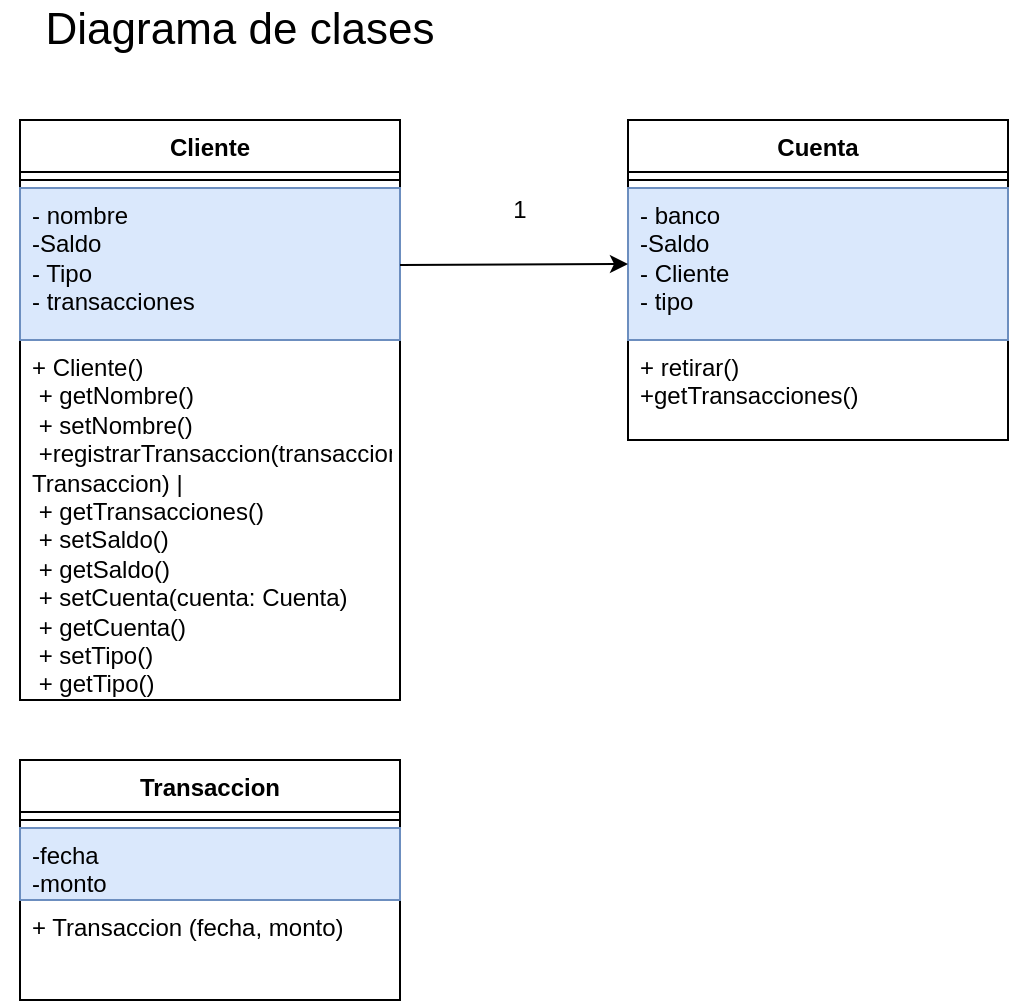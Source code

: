 <mxfile version="21.6.8" type="device">
  <diagram name="Página-1" id="Ve0nIA-1IrsDlV6a7ZMl">
    <mxGraphModel dx="1050" dy="623" grid="1" gridSize="10" guides="1" tooltips="1" connect="1" arrows="1" fold="1" page="1" pageScale="1" pageWidth="827" pageHeight="1169" math="0" shadow="0">
      <root>
        <mxCell id="0" />
        <mxCell id="1" parent="0" />
        <mxCell id="ZOAB4OSiEKq6wIHpvmVX-2" value="Cliente" style="swimlane;fontStyle=1;align=center;verticalAlign=top;childLayout=stackLayout;horizontal=1;startSize=26;horizontalStack=0;resizeParent=1;resizeParentMax=0;resizeLast=0;collapsible=1;marginBottom=0;whiteSpace=wrap;html=1;" parent="1" vertex="1">
          <mxGeometry x="110" y="130" width="190" height="290" as="geometry" />
        </mxCell>
        <mxCell id="ZOAB4OSiEKq6wIHpvmVX-4" value="" style="line;strokeWidth=1;fillColor=none;align=left;verticalAlign=middle;spacingTop=-1;spacingLeft=3;spacingRight=3;rotatable=0;labelPosition=right;points=[];portConstraint=eastwest;strokeColor=inherit;" parent="ZOAB4OSiEKq6wIHpvmVX-2" vertex="1">
          <mxGeometry y="26" width="190" height="8" as="geometry" />
        </mxCell>
        <mxCell id="ZOAB4OSiEKq6wIHpvmVX-3" value="- nombre&lt;br&gt;-Saldo&lt;br&gt;- Tipo&lt;br&gt;- transacciones  " style="text;align=left;verticalAlign=top;spacingLeft=4;spacingRight=4;overflow=hidden;rotatable=0;points=[[0,0.5],[1,0.5]];portConstraint=eastwest;whiteSpace=wrap;html=1;fillColor=#dae8fc;strokeColor=#6c8ebf;" parent="ZOAB4OSiEKq6wIHpvmVX-2" vertex="1">
          <mxGeometry y="34" width="190" height="76" as="geometry" />
        </mxCell>
        <mxCell id="ZOAB4OSiEKq6wIHpvmVX-5" value="&lt;div&gt;+ Cliente()&amp;nbsp; &amp;nbsp; &amp;nbsp; &amp;nbsp; &amp;nbsp; &amp;nbsp;&lt;/div&gt;&lt;div&gt;&amp;nbsp;+ getNombre()&amp;nbsp; &amp;nbsp; &amp;nbsp; &amp;nbsp; &amp;nbsp;&lt;/div&gt;&lt;div&gt;&amp;nbsp;+ setNombre()&amp;nbsp; &amp;nbsp; &amp;nbsp; &amp;nbsp; &amp;nbsp;&lt;/div&gt;&lt;div&gt;&amp;nbsp;+registrarTransaccion(transaccion: Transaccion) |&lt;/div&gt;&lt;div&gt;&amp;nbsp;+ getTransacciones()&amp;nbsp;&amp;nbsp;&lt;/div&gt;&lt;div&gt;&amp;nbsp;+ setSaldo()&amp;nbsp; &amp;nbsp; &amp;nbsp; &amp;nbsp; &amp;nbsp;&amp;nbsp;&lt;/div&gt;&lt;div&gt;&amp;nbsp;+ getSaldo()&amp;nbsp; &amp;nbsp; &amp;nbsp; &amp;nbsp; &amp;nbsp;&amp;nbsp;&lt;/div&gt;&lt;div&gt;&amp;nbsp;+ setCuenta(cuenta: Cuenta)&amp;nbsp;&lt;/div&gt;&lt;div&gt;&amp;nbsp;+ getCuenta()&amp;nbsp; &amp;nbsp; &amp;nbsp; &amp;nbsp; &amp;nbsp;&lt;/div&gt;&lt;div&gt;&amp;nbsp;+ setTipo()&amp;nbsp; &amp;nbsp; &amp;nbsp; &amp;nbsp; &amp;nbsp; &amp;nbsp;&lt;/div&gt;&lt;div&gt;&amp;nbsp;+ getTipo()&amp;nbsp; &amp;nbsp;&amp;nbsp;&lt;/div&gt;" style="text;strokeColor=none;fillColor=none;align=left;verticalAlign=top;spacingLeft=4;spacingRight=4;overflow=hidden;rotatable=0;points=[[0,0.5],[1,0.5]];portConstraint=eastwest;whiteSpace=wrap;html=1;" parent="ZOAB4OSiEKq6wIHpvmVX-2" vertex="1">
          <mxGeometry y="110" width="190" height="180" as="geometry" />
        </mxCell>
        <mxCell id="bxug4a2tuSKvF128QgMq-1" value="Cuenta" style="swimlane;fontStyle=1;align=center;verticalAlign=top;childLayout=stackLayout;horizontal=1;startSize=26;horizontalStack=0;resizeParent=1;resizeParentMax=0;resizeLast=0;collapsible=1;marginBottom=0;whiteSpace=wrap;html=1;" vertex="1" parent="1">
          <mxGeometry x="414" y="130" width="190" height="160" as="geometry" />
        </mxCell>
        <mxCell id="bxug4a2tuSKvF128QgMq-2" value="" style="line;strokeWidth=1;fillColor=none;align=left;verticalAlign=middle;spacingTop=-1;spacingLeft=3;spacingRight=3;rotatable=0;labelPosition=right;points=[];portConstraint=eastwest;strokeColor=inherit;" vertex="1" parent="bxug4a2tuSKvF128QgMq-1">
          <mxGeometry y="26" width="190" height="8" as="geometry" />
        </mxCell>
        <mxCell id="bxug4a2tuSKvF128QgMq-3" value="- banco&lt;br&gt;-Saldo&lt;br&gt;- Cliente&lt;br&gt;- tipo" style="text;align=left;verticalAlign=top;spacingLeft=4;spacingRight=4;overflow=hidden;rotatable=0;points=[[0,0.5],[1,0.5]];portConstraint=eastwest;whiteSpace=wrap;html=1;fillColor=#dae8fc;strokeColor=#6c8ebf;" vertex="1" parent="bxug4a2tuSKvF128QgMq-1">
          <mxGeometry y="34" width="190" height="76" as="geometry" />
        </mxCell>
        <mxCell id="bxug4a2tuSKvF128QgMq-4" value="+ retirar()&lt;br&gt;&lt;div style=&quot;&quot;&gt;&lt;span style=&quot;background-color: initial;&quot;&gt;+getTransacciones()&lt;/span&gt;&lt;/div&gt;" style="text;strokeColor=none;fillColor=none;align=left;verticalAlign=top;spacingLeft=4;spacingRight=4;overflow=hidden;rotatable=0;points=[[0,0.5],[1,0.5]];portConstraint=eastwest;whiteSpace=wrap;html=1;" vertex="1" parent="bxug4a2tuSKvF128QgMq-1">
          <mxGeometry y="110" width="190" height="50" as="geometry" />
        </mxCell>
        <mxCell id="bxug4a2tuSKvF128QgMq-6" value="" style="endArrow=classic;html=1;rounded=0;exitX=1;exitY=0.25;exitDx=0;exitDy=0;entryX=0;entryY=0.5;entryDx=0;entryDy=0;" edge="1" parent="1" source="ZOAB4OSiEKq6wIHpvmVX-2" target="bxug4a2tuSKvF128QgMq-3">
          <mxGeometry width="50" height="50" relative="1" as="geometry">
            <mxPoint x="390" y="410" as="sourcePoint" />
            <mxPoint x="440" y="360" as="targetPoint" />
          </mxGeometry>
        </mxCell>
        <mxCell id="bxug4a2tuSKvF128QgMq-7" value="1" style="text;html=1;strokeColor=none;fillColor=none;align=center;verticalAlign=middle;whiteSpace=wrap;rounded=0;" vertex="1" parent="1">
          <mxGeometry x="330" y="160" width="60" height="30" as="geometry" />
        </mxCell>
        <mxCell id="bxug4a2tuSKvF128QgMq-9" value="Transaccion" style="swimlane;fontStyle=1;align=center;verticalAlign=top;childLayout=stackLayout;horizontal=1;startSize=26;horizontalStack=0;resizeParent=1;resizeParentMax=0;resizeLast=0;collapsible=1;marginBottom=0;whiteSpace=wrap;html=1;" vertex="1" parent="1">
          <mxGeometry x="110" y="450" width="190" height="120" as="geometry" />
        </mxCell>
        <mxCell id="bxug4a2tuSKvF128QgMq-10" value="" style="line;strokeWidth=1;fillColor=none;align=left;verticalAlign=middle;spacingTop=-1;spacingLeft=3;spacingRight=3;rotatable=0;labelPosition=right;points=[];portConstraint=eastwest;strokeColor=inherit;" vertex="1" parent="bxug4a2tuSKvF128QgMq-9">
          <mxGeometry y="26" width="190" height="8" as="geometry" />
        </mxCell>
        <mxCell id="bxug4a2tuSKvF128QgMq-11" value="-fecha&lt;br&gt;-monto" style="text;align=left;verticalAlign=top;spacingLeft=4;spacingRight=4;overflow=hidden;rotatable=0;points=[[0,0.5],[1,0.5]];portConstraint=eastwest;whiteSpace=wrap;html=1;fillColor=#dae8fc;strokeColor=#6c8ebf;" vertex="1" parent="bxug4a2tuSKvF128QgMq-9">
          <mxGeometry y="34" width="190" height="36" as="geometry" />
        </mxCell>
        <mxCell id="bxug4a2tuSKvF128QgMq-12" value="+ Transaccion (fecha, monto)" style="text;strokeColor=none;fillColor=none;align=left;verticalAlign=top;spacingLeft=4;spacingRight=4;overflow=hidden;rotatable=0;points=[[0,0.5],[1,0.5]];portConstraint=eastwest;whiteSpace=wrap;html=1;" vertex="1" parent="bxug4a2tuSKvF128QgMq-9">
          <mxGeometry y="70" width="190" height="50" as="geometry" />
        </mxCell>
        <mxCell id="bxug4a2tuSKvF128QgMq-13" value="Diagrama de clases" style="text;html=1;strokeColor=none;fillColor=none;align=center;verticalAlign=middle;whiteSpace=wrap;rounded=0;strokeWidth=2;fontSize=22;" vertex="1" parent="1">
          <mxGeometry x="100" y="70" width="240" height="30" as="geometry" />
        </mxCell>
      </root>
    </mxGraphModel>
  </diagram>
</mxfile>
